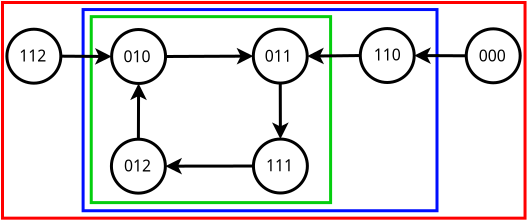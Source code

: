 <?xml version="1.0" encoding="UTF-8"?>
<dia:diagram xmlns:dia="http://www.lysator.liu.se/~alla/dia/">
  <dia:layer name="Background" visible="true" connectable="true" active="true">
    <dia:object type="Standard - Box" version="0" id="O0">
      <dia:attribute name="obj_pos">
        <dia:point val="34.996,8.867"/>
      </dia:attribute>
      <dia:attribute name="obj_bb">
        <dia:rectangle val="34.921,8.791;61.198,19.725"/>
      </dia:attribute>
      <dia:attribute name="elem_corner">
        <dia:point val="34.996,8.867"/>
      </dia:attribute>
      <dia:attribute name="elem_width">
        <dia:real val="26.127"/>
      </dia:attribute>
      <dia:attribute name="elem_height">
        <dia:real val="10.783"/>
      </dia:attribute>
      <dia:attribute name="border_width">
        <dia:real val="0.15"/>
      </dia:attribute>
      <dia:attribute name="border_color">
        <dia:color val="#ff0000ff"/>
      </dia:attribute>
      <dia:attribute name="inner_color">
        <dia:color val="#ffffff00"/>
      </dia:attribute>
      <dia:attribute name="show_background">
        <dia:boolean val="true"/>
      </dia:attribute>
    </dia:object>
    <dia:object type="Standard - Box" version="0" id="O1">
      <dia:attribute name="obj_pos">
        <dia:point val="39.026,9.22"/>
      </dia:attribute>
      <dia:attribute name="obj_bb">
        <dia:rectangle val="38.951,9.145;56.797,19.354"/>
      </dia:attribute>
      <dia:attribute name="elem_corner">
        <dia:point val="39.026,9.22"/>
      </dia:attribute>
      <dia:attribute name="elem_width">
        <dia:real val="17.695"/>
      </dia:attribute>
      <dia:attribute name="elem_height">
        <dia:real val="10.059"/>
      </dia:attribute>
      <dia:attribute name="border_width">
        <dia:real val="0.15"/>
      </dia:attribute>
      <dia:attribute name="border_color">
        <dia:color val="#000effff"/>
      </dia:attribute>
      <dia:attribute name="inner_color">
        <dia:color val="#ffffff00"/>
      </dia:attribute>
      <dia:attribute name="show_background">
        <dia:boolean val="true"/>
      </dia:attribute>
    </dia:object>
    <dia:object type="Standard - Box" version="0" id="O2">
      <dia:attribute name="obj_pos">
        <dia:point val="39.433,9.574"/>
      </dia:attribute>
      <dia:attribute name="obj_bb">
        <dia:rectangle val="39.358,9.499;51.476,18.947"/>
      </dia:attribute>
      <dia:attribute name="elem_corner">
        <dia:point val="39.433,9.574"/>
      </dia:attribute>
      <dia:attribute name="elem_width">
        <dia:real val="11.968"/>
      </dia:attribute>
      <dia:attribute name="elem_height">
        <dia:real val="9.298"/>
      </dia:attribute>
      <dia:attribute name="border_width">
        <dia:real val="0.15"/>
      </dia:attribute>
      <dia:attribute name="border_color">
        <dia:color val="#04ce0eff"/>
      </dia:attribute>
      <dia:attribute name="inner_color">
        <dia:color val="#ffffff00"/>
      </dia:attribute>
      <dia:attribute name="show_background">
        <dia:boolean val="true"/>
      </dia:attribute>
    </dia:object>
    <dia:object type="Standard - Ellipse" version="0" id="O3">
      <dia:attribute name="obj_pos">
        <dia:point val="40.452,10.218"/>
      </dia:attribute>
      <dia:attribute name="obj_bb">
        <dia:rectangle val="40.377,10.143;43.224,12.99"/>
      </dia:attribute>
      <dia:attribute name="elem_corner">
        <dia:point val="40.452,10.218"/>
      </dia:attribute>
      <dia:attribute name="elem_width">
        <dia:real val="2.697"/>
      </dia:attribute>
      <dia:attribute name="elem_height">
        <dia:real val="2.697"/>
      </dia:attribute>
      <dia:attribute name="border_width">
        <dia:real val="0.15"/>
      </dia:attribute>
      <dia:attribute name="aspect">
        <dia:enum val="2"/>
      </dia:attribute>
    </dia:object>
    <dia:object type="Standard - Text" version="1" id="O4">
      <dia:attribute name="obj_pos">
        <dia:point val="41.8,11.567"/>
      </dia:attribute>
      <dia:attribute name="obj_bb">
        <dia:rectangle val="41.8,10.973;41.8,11.718"/>
      </dia:attribute>
      <dia:attribute name="text">
        <dia:composite type="text">
          <dia:attribute name="string">
            <dia:string>##</dia:string>
          </dia:attribute>
          <dia:attribute name="font">
            <dia:font family="sans" style="0" name="Helvetica"/>
          </dia:attribute>
          <dia:attribute name="height">
            <dia:real val="0.8"/>
          </dia:attribute>
          <dia:attribute name="pos">
            <dia:point val="41.8,11.567"/>
          </dia:attribute>
          <dia:attribute name="color">
            <dia:color val="#000000ff"/>
          </dia:attribute>
          <dia:attribute name="alignment">
            <dia:enum val="0"/>
          </dia:attribute>
        </dia:composite>
      </dia:attribute>
      <dia:attribute name="valign">
        <dia:enum val="3"/>
      </dia:attribute>
      <dia:connections>
        <dia:connection handle="0" to="O3" connection="8"/>
      </dia:connections>
    </dia:object>
    <dia:object type="Standard - Ellipse" version="0" id="O5">
      <dia:attribute name="obj_pos">
        <dia:point val="47.536,10.199"/>
      </dia:attribute>
      <dia:attribute name="obj_bb">
        <dia:rectangle val="47.461,10.124;50.308,12.972"/>
      </dia:attribute>
      <dia:attribute name="elem_corner">
        <dia:point val="47.536,10.199"/>
      </dia:attribute>
      <dia:attribute name="elem_width">
        <dia:real val="2.697"/>
      </dia:attribute>
      <dia:attribute name="elem_height">
        <dia:real val="2.697"/>
      </dia:attribute>
      <dia:attribute name="border_width">
        <dia:real val="0.15"/>
      </dia:attribute>
      <dia:attribute name="aspect">
        <dia:enum val="2"/>
      </dia:attribute>
    </dia:object>
    <dia:object type="Standard - Ellipse" version="0" id="O6">
      <dia:attribute name="obj_pos">
        <dia:point val="35.216,10.203"/>
      </dia:attribute>
      <dia:attribute name="obj_bb">
        <dia:rectangle val="35.141,10.128;37.988,12.975"/>
      </dia:attribute>
      <dia:attribute name="elem_corner">
        <dia:point val="35.216,10.203"/>
      </dia:attribute>
      <dia:attribute name="elem_width">
        <dia:real val="2.697"/>
      </dia:attribute>
      <dia:attribute name="elem_height">
        <dia:real val="2.697"/>
      </dia:attribute>
      <dia:attribute name="border_width">
        <dia:real val="0.15"/>
      </dia:attribute>
      <dia:attribute name="aspect">
        <dia:enum val="2"/>
      </dia:attribute>
    </dia:object>
    <dia:object type="Standard - Ellipse" version="0" id="O7">
      <dia:attribute name="obj_pos">
        <dia:point val="40.442,15.702"/>
      </dia:attribute>
      <dia:attribute name="obj_bb">
        <dia:rectangle val="40.367,15.627;43.214,18.474"/>
      </dia:attribute>
      <dia:attribute name="elem_corner">
        <dia:point val="40.442,15.702"/>
      </dia:attribute>
      <dia:attribute name="elem_width">
        <dia:real val="2.697"/>
      </dia:attribute>
      <dia:attribute name="elem_height">
        <dia:real val="2.697"/>
      </dia:attribute>
      <dia:attribute name="border_width">
        <dia:real val="0.15"/>
      </dia:attribute>
      <dia:attribute name="aspect">
        <dia:enum val="2"/>
      </dia:attribute>
    </dia:object>
    <dia:object type="Standard - Ellipse" version="0" id="O8">
      <dia:attribute name="obj_pos">
        <dia:point val="47.543,15.695"/>
      </dia:attribute>
      <dia:attribute name="obj_bb">
        <dia:rectangle val="47.468,15.62;50.315,18.468"/>
      </dia:attribute>
      <dia:attribute name="elem_corner">
        <dia:point val="47.543,15.695"/>
      </dia:attribute>
      <dia:attribute name="elem_width">
        <dia:real val="2.697"/>
      </dia:attribute>
      <dia:attribute name="elem_height">
        <dia:real val="2.697"/>
      </dia:attribute>
      <dia:attribute name="border_width">
        <dia:real val="0.15"/>
      </dia:attribute>
      <dia:attribute name="aspect">
        <dia:enum val="2"/>
      </dia:attribute>
    </dia:object>
    <dia:object type="Standard - Ellipse" version="0" id="O9">
      <dia:attribute name="obj_pos">
        <dia:point val="58.183,10.184"/>
      </dia:attribute>
      <dia:attribute name="obj_bb">
        <dia:rectangle val="58.108,10.108;60.955,12.956"/>
      </dia:attribute>
      <dia:attribute name="elem_corner">
        <dia:point val="58.183,10.184"/>
      </dia:attribute>
      <dia:attribute name="elem_width">
        <dia:real val="2.697"/>
      </dia:attribute>
      <dia:attribute name="elem_height">
        <dia:real val="2.697"/>
      </dia:attribute>
      <dia:attribute name="border_width">
        <dia:real val="0.15"/>
      </dia:attribute>
      <dia:attribute name="aspect">
        <dia:enum val="2"/>
      </dia:attribute>
    </dia:object>
    <dia:object type="Standard - Ellipse" version="0" id="O10">
      <dia:attribute name="obj_pos">
        <dia:point val="52.885,10.17"/>
      </dia:attribute>
      <dia:attribute name="obj_bb">
        <dia:rectangle val="52.81,10.095;55.657,12.942"/>
      </dia:attribute>
      <dia:attribute name="elem_corner">
        <dia:point val="52.885,10.17"/>
      </dia:attribute>
      <dia:attribute name="elem_width">
        <dia:real val="2.697"/>
      </dia:attribute>
      <dia:attribute name="elem_height">
        <dia:real val="2.697"/>
      </dia:attribute>
      <dia:attribute name="border_width">
        <dia:real val="0.15"/>
      </dia:attribute>
      <dia:attribute name="aspect">
        <dia:enum val="2"/>
      </dia:attribute>
    </dia:object>
    <dia:object type="Standard - Line" version="0" id="O11">
      <dia:attribute name="obj_pos">
        <dia:point val="37.913,11.551"/>
      </dia:attribute>
      <dia:attribute name="obj_bb">
        <dia:rectangle val="37.837,11.144;40.527,11.979"/>
      </dia:attribute>
      <dia:attribute name="conn_endpoints">
        <dia:point val="37.913,11.551"/>
        <dia:point val="40.452,11.567"/>
      </dia:attribute>
      <dia:attribute name="numcp">
        <dia:int val="1"/>
      </dia:attribute>
      <dia:attribute name="line_width">
        <dia:real val="0.15"/>
      </dia:attribute>
      <dia:attribute name="end_arrow">
        <dia:enum val="22"/>
      </dia:attribute>
      <dia:attribute name="end_arrow_length">
        <dia:real val="0.5"/>
      </dia:attribute>
      <dia:attribute name="end_arrow_width">
        <dia:real val="0.5"/>
      </dia:attribute>
      <dia:connections>
        <dia:connection handle="0" to="O6" connection="4"/>
        <dia:connection handle="1" to="O3" connection="3"/>
      </dia:connections>
    </dia:object>
    <dia:object type="Standard - Line" version="0" id="O12">
      <dia:attribute name="obj_pos">
        <dia:point val="48.884,12.896"/>
      </dia:attribute>
      <dia:attribute name="obj_bb">
        <dia:rectangle val="48.471,12.821;49.307,15.771"/>
      </dia:attribute>
      <dia:attribute name="conn_endpoints">
        <dia:point val="48.884,12.896"/>
        <dia:point val="48.891,15.695"/>
      </dia:attribute>
      <dia:attribute name="numcp">
        <dia:int val="1"/>
      </dia:attribute>
      <dia:attribute name="line_width">
        <dia:real val="0.15"/>
      </dia:attribute>
      <dia:attribute name="end_arrow">
        <dia:enum val="22"/>
      </dia:attribute>
      <dia:attribute name="end_arrow_length">
        <dia:real val="0.5"/>
      </dia:attribute>
      <dia:attribute name="end_arrow_width">
        <dia:real val="0.5"/>
      </dia:attribute>
      <dia:connections>
        <dia:connection handle="0" to="O5" connection="6"/>
        <dia:connection handle="1" to="O8" connection="1"/>
      </dia:connections>
    </dia:object>
    <dia:object type="Standard - Line" version="0" id="O13">
      <dia:attribute name="obj_pos">
        <dia:point val="47.543,17.044"/>
      </dia:attribute>
      <dia:attribute name="obj_bb">
        <dia:rectangle val="43.064,16.631;47.618,17.467"/>
      </dia:attribute>
      <dia:attribute name="conn_endpoints">
        <dia:point val="47.543,17.044"/>
        <dia:point val="43.139,17.05"/>
      </dia:attribute>
      <dia:attribute name="numcp">
        <dia:int val="1"/>
      </dia:attribute>
      <dia:attribute name="line_width">
        <dia:real val="0.15"/>
      </dia:attribute>
      <dia:attribute name="end_arrow">
        <dia:enum val="22"/>
      </dia:attribute>
      <dia:attribute name="end_arrow_length">
        <dia:real val="0.5"/>
      </dia:attribute>
      <dia:attribute name="end_arrow_width">
        <dia:real val="0.5"/>
      </dia:attribute>
      <dia:connections>
        <dia:connection handle="0" to="O8" connection="3"/>
        <dia:connection handle="1" to="O7" connection="4"/>
      </dia:connections>
    </dia:object>
    <dia:object type="Standard - Line" version="0" id="O14">
      <dia:attribute name="obj_pos">
        <dia:point val="41.791,15.702"/>
      </dia:attribute>
      <dia:attribute name="obj_bb">
        <dia:rectangle val="41.38,12.84;42.215,15.777"/>
      </dia:attribute>
      <dia:attribute name="conn_endpoints">
        <dia:point val="41.791,15.702"/>
        <dia:point val="41.8,12.915"/>
      </dia:attribute>
      <dia:attribute name="numcp">
        <dia:int val="1"/>
      </dia:attribute>
      <dia:attribute name="line_width">
        <dia:real val="0.15"/>
      </dia:attribute>
      <dia:attribute name="end_arrow">
        <dia:enum val="22"/>
      </dia:attribute>
      <dia:attribute name="end_arrow_length">
        <dia:real val="0.5"/>
      </dia:attribute>
      <dia:attribute name="end_arrow_width">
        <dia:real val="0.5"/>
      </dia:attribute>
      <dia:connections>
        <dia:connection handle="0" to="O7" connection="1"/>
        <dia:connection handle="1" to="O3" connection="6"/>
      </dia:connections>
    </dia:object>
    <dia:object type="Standard - Line" version="0" id="O15">
      <dia:attribute name="obj_pos">
        <dia:point val="43.149,11.567"/>
      </dia:attribute>
      <dia:attribute name="obj_bb">
        <dia:rectangle val="43.073,11.134;47.611,11.969"/>
      </dia:attribute>
      <dia:attribute name="conn_endpoints">
        <dia:point val="43.149,11.567"/>
        <dia:point val="47.536,11.548"/>
      </dia:attribute>
      <dia:attribute name="numcp">
        <dia:int val="1"/>
      </dia:attribute>
      <dia:attribute name="line_width">
        <dia:real val="0.15"/>
      </dia:attribute>
      <dia:attribute name="end_arrow">
        <dia:enum val="22"/>
      </dia:attribute>
      <dia:attribute name="end_arrow_length">
        <dia:real val="0.5"/>
      </dia:attribute>
      <dia:attribute name="end_arrow_width">
        <dia:real val="0.5"/>
      </dia:attribute>
      <dia:connections>
        <dia:connection handle="0" to="O3" connection="4"/>
        <dia:connection handle="1" to="O5" connection="3"/>
      </dia:connections>
    </dia:object>
    <dia:object type="Standard - Line" version="0" id="O16">
      <dia:attribute name="obj_pos">
        <dia:point val="52.885,11.519"/>
      </dia:attribute>
      <dia:attribute name="obj_bb">
        <dia:rectangle val="50.157,11.121;52.961,11.957"/>
      </dia:attribute>
      <dia:attribute name="conn_endpoints">
        <dia:point val="52.885,11.519"/>
        <dia:point val="50.233,11.548"/>
      </dia:attribute>
      <dia:attribute name="numcp">
        <dia:int val="1"/>
      </dia:attribute>
      <dia:attribute name="line_width">
        <dia:real val="0.15"/>
      </dia:attribute>
      <dia:attribute name="end_arrow">
        <dia:enum val="22"/>
      </dia:attribute>
      <dia:attribute name="end_arrow_length">
        <dia:real val="0.5"/>
      </dia:attribute>
      <dia:attribute name="end_arrow_width">
        <dia:real val="0.5"/>
      </dia:attribute>
      <dia:connections>
        <dia:connection handle="0" to="O10" connection="3"/>
        <dia:connection handle="1" to="O5" connection="4"/>
      </dia:connections>
    </dia:object>
    <dia:object type="Standard - Line" version="0" id="O17">
      <dia:attribute name="obj_pos">
        <dia:point val="58.183,11.532"/>
      </dia:attribute>
      <dia:attribute name="obj_bb">
        <dia:rectangle val="55.507,11.105;58.258,11.941"/>
      </dia:attribute>
      <dia:attribute name="conn_endpoints">
        <dia:point val="58.183,11.532"/>
        <dia:point val="55.582,11.519"/>
      </dia:attribute>
      <dia:attribute name="numcp">
        <dia:int val="1"/>
      </dia:attribute>
      <dia:attribute name="line_width">
        <dia:real val="0.15"/>
      </dia:attribute>
      <dia:attribute name="end_arrow">
        <dia:enum val="22"/>
      </dia:attribute>
      <dia:attribute name="end_arrow_length">
        <dia:real val="0.5"/>
      </dia:attribute>
      <dia:attribute name="end_arrow_width">
        <dia:real val="0.5"/>
      </dia:attribute>
      <dia:connections>
        <dia:connection handle="0" to="O9" connection="3"/>
        <dia:connection handle="1" to="O10" connection="4"/>
      </dia:connections>
    </dia:object>
    <dia:object type="Standard - Text" version="1" id="O18">
      <dia:attribute name="obj_pos">
        <dia:point val="36.435,10.643"/>
      </dia:attribute>
      <dia:attribute name="obj_bb">
        <dia:rectangle val="36.435,10.049;36.435,10.794"/>
      </dia:attribute>
      <dia:attribute name="text">
        <dia:composite type="text">
          <dia:attribute name="string">
            <dia:string>##</dia:string>
          </dia:attribute>
          <dia:attribute name="font">
            <dia:font family="sans" style="0" name="Helvetica"/>
          </dia:attribute>
          <dia:attribute name="height">
            <dia:real val="0.8"/>
          </dia:attribute>
          <dia:attribute name="pos">
            <dia:point val="36.435,10.643"/>
          </dia:attribute>
          <dia:attribute name="color">
            <dia:color val="#000000ff"/>
          </dia:attribute>
          <dia:attribute name="alignment">
            <dia:enum val="0"/>
          </dia:attribute>
        </dia:composite>
      </dia:attribute>
      <dia:attribute name="valign">
        <dia:enum val="3"/>
      </dia:attribute>
    </dia:object>
    <dia:object type="Standard - Text" version="1" id="O19">
      <dia:attribute name="obj_pos">
        <dia:point val="35.828,11.811"/>
      </dia:attribute>
      <dia:attribute name="obj_bb">
        <dia:rectangle val="35.828,11.077;37.335,11.997"/>
      </dia:attribute>
      <dia:attribute name="text">
        <dia:composite type="text">
          <dia:attribute name="string">
            <dia:string>#112#</dia:string>
          </dia:attribute>
          <dia:attribute name="font">
            <dia:font family="sans" style="0" name="Helvetica"/>
          </dia:attribute>
          <dia:attribute name="height">
            <dia:real val="0.988"/>
          </dia:attribute>
          <dia:attribute name="pos">
            <dia:point val="35.828,11.811"/>
          </dia:attribute>
          <dia:attribute name="color">
            <dia:color val="#000000ff"/>
          </dia:attribute>
          <dia:attribute name="alignment">
            <dia:enum val="0"/>
          </dia:attribute>
        </dia:composite>
      </dia:attribute>
      <dia:attribute name="valign">
        <dia:enum val="3"/>
      </dia:attribute>
    </dia:object>
    <dia:object type="Standard - Text" version="1" id="O20">
      <dia:attribute name="obj_pos">
        <dia:point val="41.075,17.312"/>
      </dia:attribute>
      <dia:attribute name="obj_bb">
        <dia:rectangle val="41.075,16.578;42.583,17.498"/>
      </dia:attribute>
      <dia:attribute name="text">
        <dia:composite type="text">
          <dia:attribute name="string">
            <dia:string>#012#</dia:string>
          </dia:attribute>
          <dia:attribute name="font">
            <dia:font family="sans" style="0" name="Helvetica"/>
          </dia:attribute>
          <dia:attribute name="height">
            <dia:real val="0.988"/>
          </dia:attribute>
          <dia:attribute name="pos">
            <dia:point val="41.075,17.312"/>
          </dia:attribute>
          <dia:attribute name="color">
            <dia:color val="#000000ff"/>
          </dia:attribute>
          <dia:attribute name="alignment">
            <dia:enum val="0"/>
          </dia:attribute>
        </dia:composite>
      </dia:attribute>
      <dia:attribute name="valign">
        <dia:enum val="3"/>
      </dia:attribute>
    </dia:object>
    <dia:object type="Standard - Text" version="1" id="O21">
      <dia:attribute name="obj_pos">
        <dia:point val="48.107,11.831"/>
      </dia:attribute>
      <dia:attribute name="obj_bb">
        <dia:rectangle val="48.107,11.097;49.614,12.017"/>
      </dia:attribute>
      <dia:attribute name="text">
        <dia:composite type="text">
          <dia:attribute name="string">
            <dia:string>#011#</dia:string>
          </dia:attribute>
          <dia:attribute name="font">
            <dia:font family="sans" style="0" name="Helvetica"/>
          </dia:attribute>
          <dia:attribute name="height">
            <dia:real val="0.988"/>
          </dia:attribute>
          <dia:attribute name="pos">
            <dia:point val="48.107,11.831"/>
          </dia:attribute>
          <dia:attribute name="color">
            <dia:color val="#000000ff"/>
          </dia:attribute>
          <dia:attribute name="alignment">
            <dia:enum val="0"/>
          </dia:attribute>
        </dia:composite>
      </dia:attribute>
      <dia:attribute name="valign">
        <dia:enum val="3"/>
      </dia:attribute>
    </dia:object>
    <dia:object type="Standard - Text" version="1" id="O22">
      <dia:attribute name="obj_pos">
        <dia:point val="41.04,11.85"/>
      </dia:attribute>
      <dia:attribute name="obj_bb">
        <dia:rectangle val="41.04,11.116;42.547,12.036"/>
      </dia:attribute>
      <dia:attribute name="text">
        <dia:composite type="text">
          <dia:attribute name="string">
            <dia:string>#010#</dia:string>
          </dia:attribute>
          <dia:attribute name="font">
            <dia:font family="sans" style="0" name="Helvetica"/>
          </dia:attribute>
          <dia:attribute name="height">
            <dia:real val="0.988"/>
          </dia:attribute>
          <dia:attribute name="pos">
            <dia:point val="41.04,11.85"/>
          </dia:attribute>
          <dia:attribute name="color">
            <dia:color val="#000000ff"/>
          </dia:attribute>
          <dia:attribute name="alignment">
            <dia:enum val="0"/>
          </dia:attribute>
        </dia:composite>
      </dia:attribute>
      <dia:attribute name="valign">
        <dia:enum val="3"/>
      </dia:attribute>
    </dia:object>
    <dia:object type="Standard - Text" version="1" id="O23">
      <dia:attribute name="obj_pos">
        <dia:point val="48.166,17.309"/>
      </dia:attribute>
      <dia:attribute name="obj_bb">
        <dia:rectangle val="48.166,16.576;49.674,17.495"/>
      </dia:attribute>
      <dia:attribute name="text">
        <dia:composite type="text">
          <dia:attribute name="string">
            <dia:string>#111#</dia:string>
          </dia:attribute>
          <dia:attribute name="font">
            <dia:font family="sans" style="0" name="Helvetica"/>
          </dia:attribute>
          <dia:attribute name="height">
            <dia:real val="0.988"/>
          </dia:attribute>
          <dia:attribute name="pos">
            <dia:point val="48.166,17.309"/>
          </dia:attribute>
          <dia:attribute name="color">
            <dia:color val="#000000ff"/>
          </dia:attribute>
          <dia:attribute name="alignment">
            <dia:enum val="0"/>
          </dia:attribute>
        </dia:composite>
      </dia:attribute>
      <dia:attribute name="valign">
        <dia:enum val="3"/>
      </dia:attribute>
    </dia:object>
    <dia:object type="Standard - Text" version="1" id="O24">
      <dia:attribute name="obj_pos">
        <dia:point val="53.562,11.766"/>
      </dia:attribute>
      <dia:attribute name="obj_bb">
        <dia:rectangle val="53.562,11.033;55.069,11.953"/>
      </dia:attribute>
      <dia:attribute name="text">
        <dia:composite type="text">
          <dia:attribute name="string">
            <dia:string>#110#</dia:string>
          </dia:attribute>
          <dia:attribute name="font">
            <dia:font family="sans" style="0" name="Helvetica"/>
          </dia:attribute>
          <dia:attribute name="height">
            <dia:real val="0.988"/>
          </dia:attribute>
          <dia:attribute name="pos">
            <dia:point val="53.562,11.766"/>
          </dia:attribute>
          <dia:attribute name="color">
            <dia:color val="#000000ff"/>
          </dia:attribute>
          <dia:attribute name="alignment">
            <dia:enum val="0"/>
          </dia:attribute>
        </dia:composite>
      </dia:attribute>
      <dia:attribute name="valign">
        <dia:enum val="3"/>
      </dia:attribute>
    </dia:object>
    <dia:object type="Standard - Text" version="1" id="O25">
      <dia:attribute name="obj_pos">
        <dia:point val="58.807,11.815"/>
      </dia:attribute>
      <dia:attribute name="obj_bb">
        <dia:rectangle val="58.807,11.081;60.314,12.001"/>
      </dia:attribute>
      <dia:attribute name="text">
        <dia:composite type="text">
          <dia:attribute name="string">
            <dia:string>#000#</dia:string>
          </dia:attribute>
          <dia:attribute name="font">
            <dia:font family="sans" style="0" name="Helvetica"/>
          </dia:attribute>
          <dia:attribute name="height">
            <dia:real val="0.988"/>
          </dia:attribute>
          <dia:attribute name="pos">
            <dia:point val="58.807,11.815"/>
          </dia:attribute>
          <dia:attribute name="color">
            <dia:color val="#000000ff"/>
          </dia:attribute>
          <dia:attribute name="alignment">
            <dia:enum val="0"/>
          </dia:attribute>
        </dia:composite>
      </dia:attribute>
      <dia:attribute name="valign">
        <dia:enum val="3"/>
      </dia:attribute>
    </dia:object>
  </dia:layer>
</dia:diagram>
